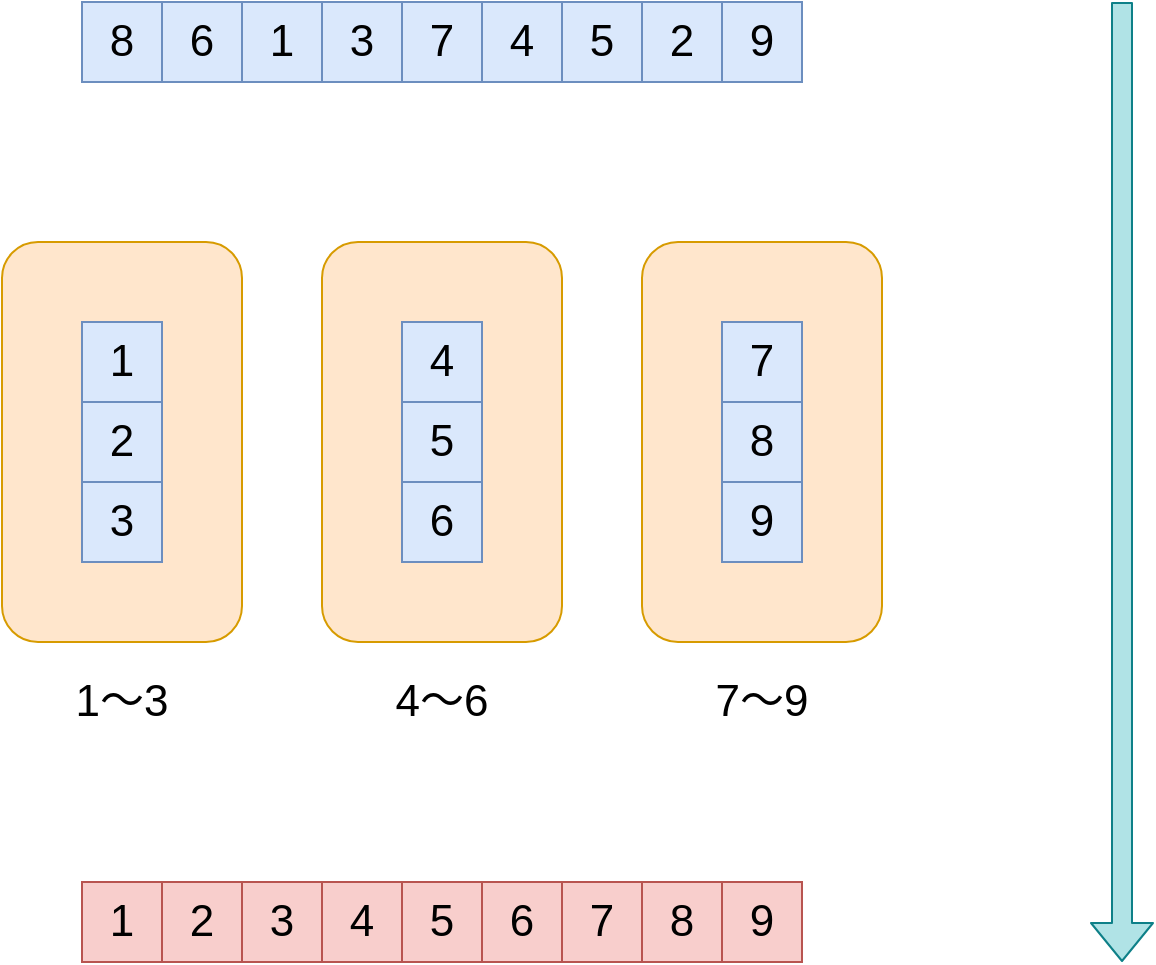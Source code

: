 <mxfile version="11.3.0" type="device" pages="1"><diagram id="ZRL-m7NSLRLijDPIhP_v" name="第 1 页"><mxGraphModel dx="1363" dy="811" grid="1" gridSize="10" guides="1" tooltips="1" connect="1" arrows="1" fold="1" page="1" pageScale="1" pageWidth="827" pageHeight="1169" math="0" shadow="0"><root><mxCell id="0"/><mxCell id="1" parent="0"/><mxCell id="C6PSYRDtnSgT8ZYN8mvR-2" value="8" style="rounded=0;whiteSpace=wrap;html=1;fontSize=22;fillColor=#dae8fc;strokeColor=#6c8ebf;" vertex="1" parent="1"><mxGeometry x="80" y="40" width="40" height="40" as="geometry"/></mxCell><mxCell id="C6PSYRDtnSgT8ZYN8mvR-3" value="6" style="rounded=0;whiteSpace=wrap;html=1;fontSize=22;fillColor=#dae8fc;strokeColor=#6c8ebf;" vertex="1" parent="1"><mxGeometry x="120" y="40" width="40" height="40" as="geometry"/></mxCell><mxCell id="C6PSYRDtnSgT8ZYN8mvR-4" value="1" style="rounded=0;whiteSpace=wrap;html=1;fontSize=22;fillColor=#dae8fc;strokeColor=#6c8ebf;" vertex="1" parent="1"><mxGeometry x="160" y="40" width="40" height="40" as="geometry"/></mxCell><mxCell id="C6PSYRDtnSgT8ZYN8mvR-5" value="3" style="rounded=0;whiteSpace=wrap;html=1;fontSize=22;fillColor=#dae8fc;strokeColor=#6c8ebf;" vertex="1" parent="1"><mxGeometry x="200" y="40" width="40" height="40" as="geometry"/></mxCell><mxCell id="C6PSYRDtnSgT8ZYN8mvR-6" value="7" style="rounded=0;whiteSpace=wrap;html=1;fontSize=22;fillColor=#dae8fc;strokeColor=#6c8ebf;" vertex="1" parent="1"><mxGeometry x="240" y="40" width="40" height="40" as="geometry"/></mxCell><mxCell id="C6PSYRDtnSgT8ZYN8mvR-7" value="4" style="rounded=0;whiteSpace=wrap;html=1;fontSize=22;fillColor=#dae8fc;strokeColor=#6c8ebf;" vertex="1" parent="1"><mxGeometry x="280" y="40" width="40" height="40" as="geometry"/></mxCell><mxCell id="C6PSYRDtnSgT8ZYN8mvR-8" value="5" style="rounded=0;whiteSpace=wrap;html=1;fontSize=22;fillColor=#dae8fc;strokeColor=#6c8ebf;" vertex="1" parent="1"><mxGeometry x="320" y="40" width="40" height="40" as="geometry"/></mxCell><mxCell id="C6PSYRDtnSgT8ZYN8mvR-9" value="2" style="rounded=0;whiteSpace=wrap;html=1;fontSize=22;fillColor=#dae8fc;strokeColor=#6c8ebf;" vertex="1" parent="1"><mxGeometry x="360" y="40" width="40" height="40" as="geometry"/></mxCell><mxCell id="C6PSYRDtnSgT8ZYN8mvR-11" value="1～3" style="text;html=1;strokeColor=none;fillColor=none;align=center;verticalAlign=middle;whiteSpace=wrap;rounded=0;fontSize=22;" vertex="1" parent="1"><mxGeometry x="75" y="380" width="50" height="20" as="geometry"/></mxCell><mxCell id="C6PSYRDtnSgT8ZYN8mvR-13" value="" style="rounded=1;whiteSpace=wrap;html=1;fontSize=22;fillColor=#ffe6cc;strokeColor=#d79b00;" vertex="1" parent="1"><mxGeometry x="40" y="160" width="120" height="200" as="geometry"/></mxCell><mxCell id="C6PSYRDtnSgT8ZYN8mvR-14" value="4～6" style="text;html=1;strokeColor=none;fillColor=none;align=center;verticalAlign=middle;whiteSpace=wrap;rounded=0;fontSize=22;" vertex="1" parent="1"><mxGeometry x="235" y="380" width="50" height="20" as="geometry"/></mxCell><mxCell id="C6PSYRDtnSgT8ZYN8mvR-15" value="" style="rounded=1;whiteSpace=wrap;html=1;fontSize=22;fillColor=#ffe6cc;strokeColor=#d79b00;" vertex="1" parent="1"><mxGeometry x="200" y="160" width="120" height="200" as="geometry"/></mxCell><mxCell id="C6PSYRDtnSgT8ZYN8mvR-16" value="7～9" style="text;html=1;strokeColor=none;fillColor=none;align=center;verticalAlign=middle;whiteSpace=wrap;rounded=0;fontSize=22;" vertex="1" parent="1"><mxGeometry x="395" y="380" width="50" height="20" as="geometry"/></mxCell><mxCell id="C6PSYRDtnSgT8ZYN8mvR-17" value="" style="rounded=1;whiteSpace=wrap;html=1;fontSize=22;fillColor=#ffe6cc;strokeColor=#d79b00;" vertex="1" parent="1"><mxGeometry x="360" y="160" width="120" height="200" as="geometry"/></mxCell><mxCell id="C6PSYRDtnSgT8ZYN8mvR-18" value="9" style="rounded=0;whiteSpace=wrap;html=1;fontSize=22;fillColor=#dae8fc;strokeColor=#6c8ebf;" vertex="1" parent="1"><mxGeometry x="400" y="40" width="40" height="40" as="geometry"/></mxCell><mxCell id="C6PSYRDtnSgT8ZYN8mvR-19" value="1" style="rounded=0;whiteSpace=wrap;html=1;fontSize=22;fillColor=#dae8fc;strokeColor=#6c8ebf;" vertex="1" parent="1"><mxGeometry x="80" y="200" width="40" height="40" as="geometry"/></mxCell><mxCell id="C6PSYRDtnSgT8ZYN8mvR-20" value="2" style="rounded=0;whiteSpace=wrap;html=1;fontSize=22;fillColor=#dae8fc;strokeColor=#6c8ebf;" vertex="1" parent="1"><mxGeometry x="80" y="240" width="40" height="40" as="geometry"/></mxCell><mxCell id="C6PSYRDtnSgT8ZYN8mvR-21" value="3" style="rounded=0;whiteSpace=wrap;html=1;fontSize=22;fillColor=#dae8fc;strokeColor=#6c8ebf;" vertex="1" parent="1"><mxGeometry x="80" y="280" width="40" height="40" as="geometry"/></mxCell><mxCell id="C6PSYRDtnSgT8ZYN8mvR-22" value="4" style="rounded=0;whiteSpace=wrap;html=1;fontSize=22;fillColor=#dae8fc;strokeColor=#6c8ebf;" vertex="1" parent="1"><mxGeometry x="240" y="200" width="40" height="40" as="geometry"/></mxCell><mxCell id="C6PSYRDtnSgT8ZYN8mvR-23" value="5" style="rounded=0;whiteSpace=wrap;html=1;fontSize=22;fillColor=#dae8fc;strokeColor=#6c8ebf;" vertex="1" parent="1"><mxGeometry x="240" y="240" width="40" height="40" as="geometry"/></mxCell><mxCell id="C6PSYRDtnSgT8ZYN8mvR-24" value="6" style="rounded=0;whiteSpace=wrap;html=1;fontSize=22;fillColor=#dae8fc;strokeColor=#6c8ebf;" vertex="1" parent="1"><mxGeometry x="240" y="280" width="40" height="40" as="geometry"/></mxCell><mxCell id="C6PSYRDtnSgT8ZYN8mvR-25" value="7" style="rounded=0;whiteSpace=wrap;html=1;fontSize=22;fillColor=#dae8fc;strokeColor=#6c8ebf;" vertex="1" parent="1"><mxGeometry x="400" y="200" width="40" height="40" as="geometry"/></mxCell><mxCell id="C6PSYRDtnSgT8ZYN8mvR-26" value="8" style="rounded=0;whiteSpace=wrap;html=1;fontSize=22;fillColor=#dae8fc;strokeColor=#6c8ebf;" vertex="1" parent="1"><mxGeometry x="400" y="240" width="40" height="40" as="geometry"/></mxCell><mxCell id="C6PSYRDtnSgT8ZYN8mvR-27" value="9" style="rounded=0;whiteSpace=wrap;html=1;fontSize=22;fillColor=#dae8fc;strokeColor=#6c8ebf;" vertex="1" parent="1"><mxGeometry x="400" y="280" width="40" height="40" as="geometry"/></mxCell><mxCell id="C6PSYRDtnSgT8ZYN8mvR-28" value="1" style="rounded=0;whiteSpace=wrap;html=1;fontSize=22;fillColor=#f8cecc;strokeColor=#b85450;" vertex="1" parent="1"><mxGeometry x="80" y="480" width="40" height="40" as="geometry"/></mxCell><mxCell id="C6PSYRDtnSgT8ZYN8mvR-29" value="2" style="rounded=0;whiteSpace=wrap;html=1;fontSize=22;fillColor=#f8cecc;strokeColor=#b85450;" vertex="1" parent="1"><mxGeometry x="120" y="480" width="40" height="40" as="geometry"/></mxCell><mxCell id="C6PSYRDtnSgT8ZYN8mvR-30" value="3" style="rounded=0;whiteSpace=wrap;html=1;fontSize=22;fillColor=#f8cecc;strokeColor=#b85450;" vertex="1" parent="1"><mxGeometry x="160" y="480" width="40" height="40" as="geometry"/></mxCell><mxCell id="C6PSYRDtnSgT8ZYN8mvR-31" value="4" style="rounded=0;whiteSpace=wrap;html=1;fontSize=22;fillColor=#f8cecc;strokeColor=#b85450;" vertex="1" parent="1"><mxGeometry x="200" y="480" width="40" height="40" as="geometry"/></mxCell><mxCell id="C6PSYRDtnSgT8ZYN8mvR-32" value="5" style="rounded=0;whiteSpace=wrap;html=1;fontSize=22;fillColor=#f8cecc;strokeColor=#b85450;" vertex="1" parent="1"><mxGeometry x="240" y="480" width="40" height="40" as="geometry"/></mxCell><mxCell id="C6PSYRDtnSgT8ZYN8mvR-33" value="6" style="rounded=0;whiteSpace=wrap;html=1;fontSize=22;fillColor=#f8cecc;strokeColor=#b85450;" vertex="1" parent="1"><mxGeometry x="280" y="480" width="40" height="40" as="geometry"/></mxCell><mxCell id="C6PSYRDtnSgT8ZYN8mvR-34" value="7" style="rounded=0;whiteSpace=wrap;html=1;fontSize=22;fillColor=#f8cecc;strokeColor=#b85450;" vertex="1" parent="1"><mxGeometry x="320" y="480" width="40" height="40" as="geometry"/></mxCell><mxCell id="C6PSYRDtnSgT8ZYN8mvR-35" value="8" style="rounded=0;whiteSpace=wrap;html=1;fontSize=22;fillColor=#f8cecc;strokeColor=#b85450;" vertex="1" parent="1"><mxGeometry x="360" y="480" width="40" height="40" as="geometry"/></mxCell><mxCell id="C6PSYRDtnSgT8ZYN8mvR-36" value="9" style="rounded=0;whiteSpace=wrap;html=1;fontSize=22;fillColor=#f8cecc;strokeColor=#b85450;" vertex="1" parent="1"><mxGeometry x="400" y="480" width="40" height="40" as="geometry"/></mxCell><mxCell id="C6PSYRDtnSgT8ZYN8mvR-37" value="" style="shape=flexArrow;endArrow=classic;html=1;fontSize=22;fillColor=#b0e3e6;strokeColor=#0e8088;" edge="1" parent="1"><mxGeometry width="50" height="50" relative="1" as="geometry"><mxPoint x="600" y="40" as="sourcePoint"/><mxPoint x="600" y="520" as="targetPoint"/></mxGeometry></mxCell></root></mxGraphModel></diagram></mxfile>